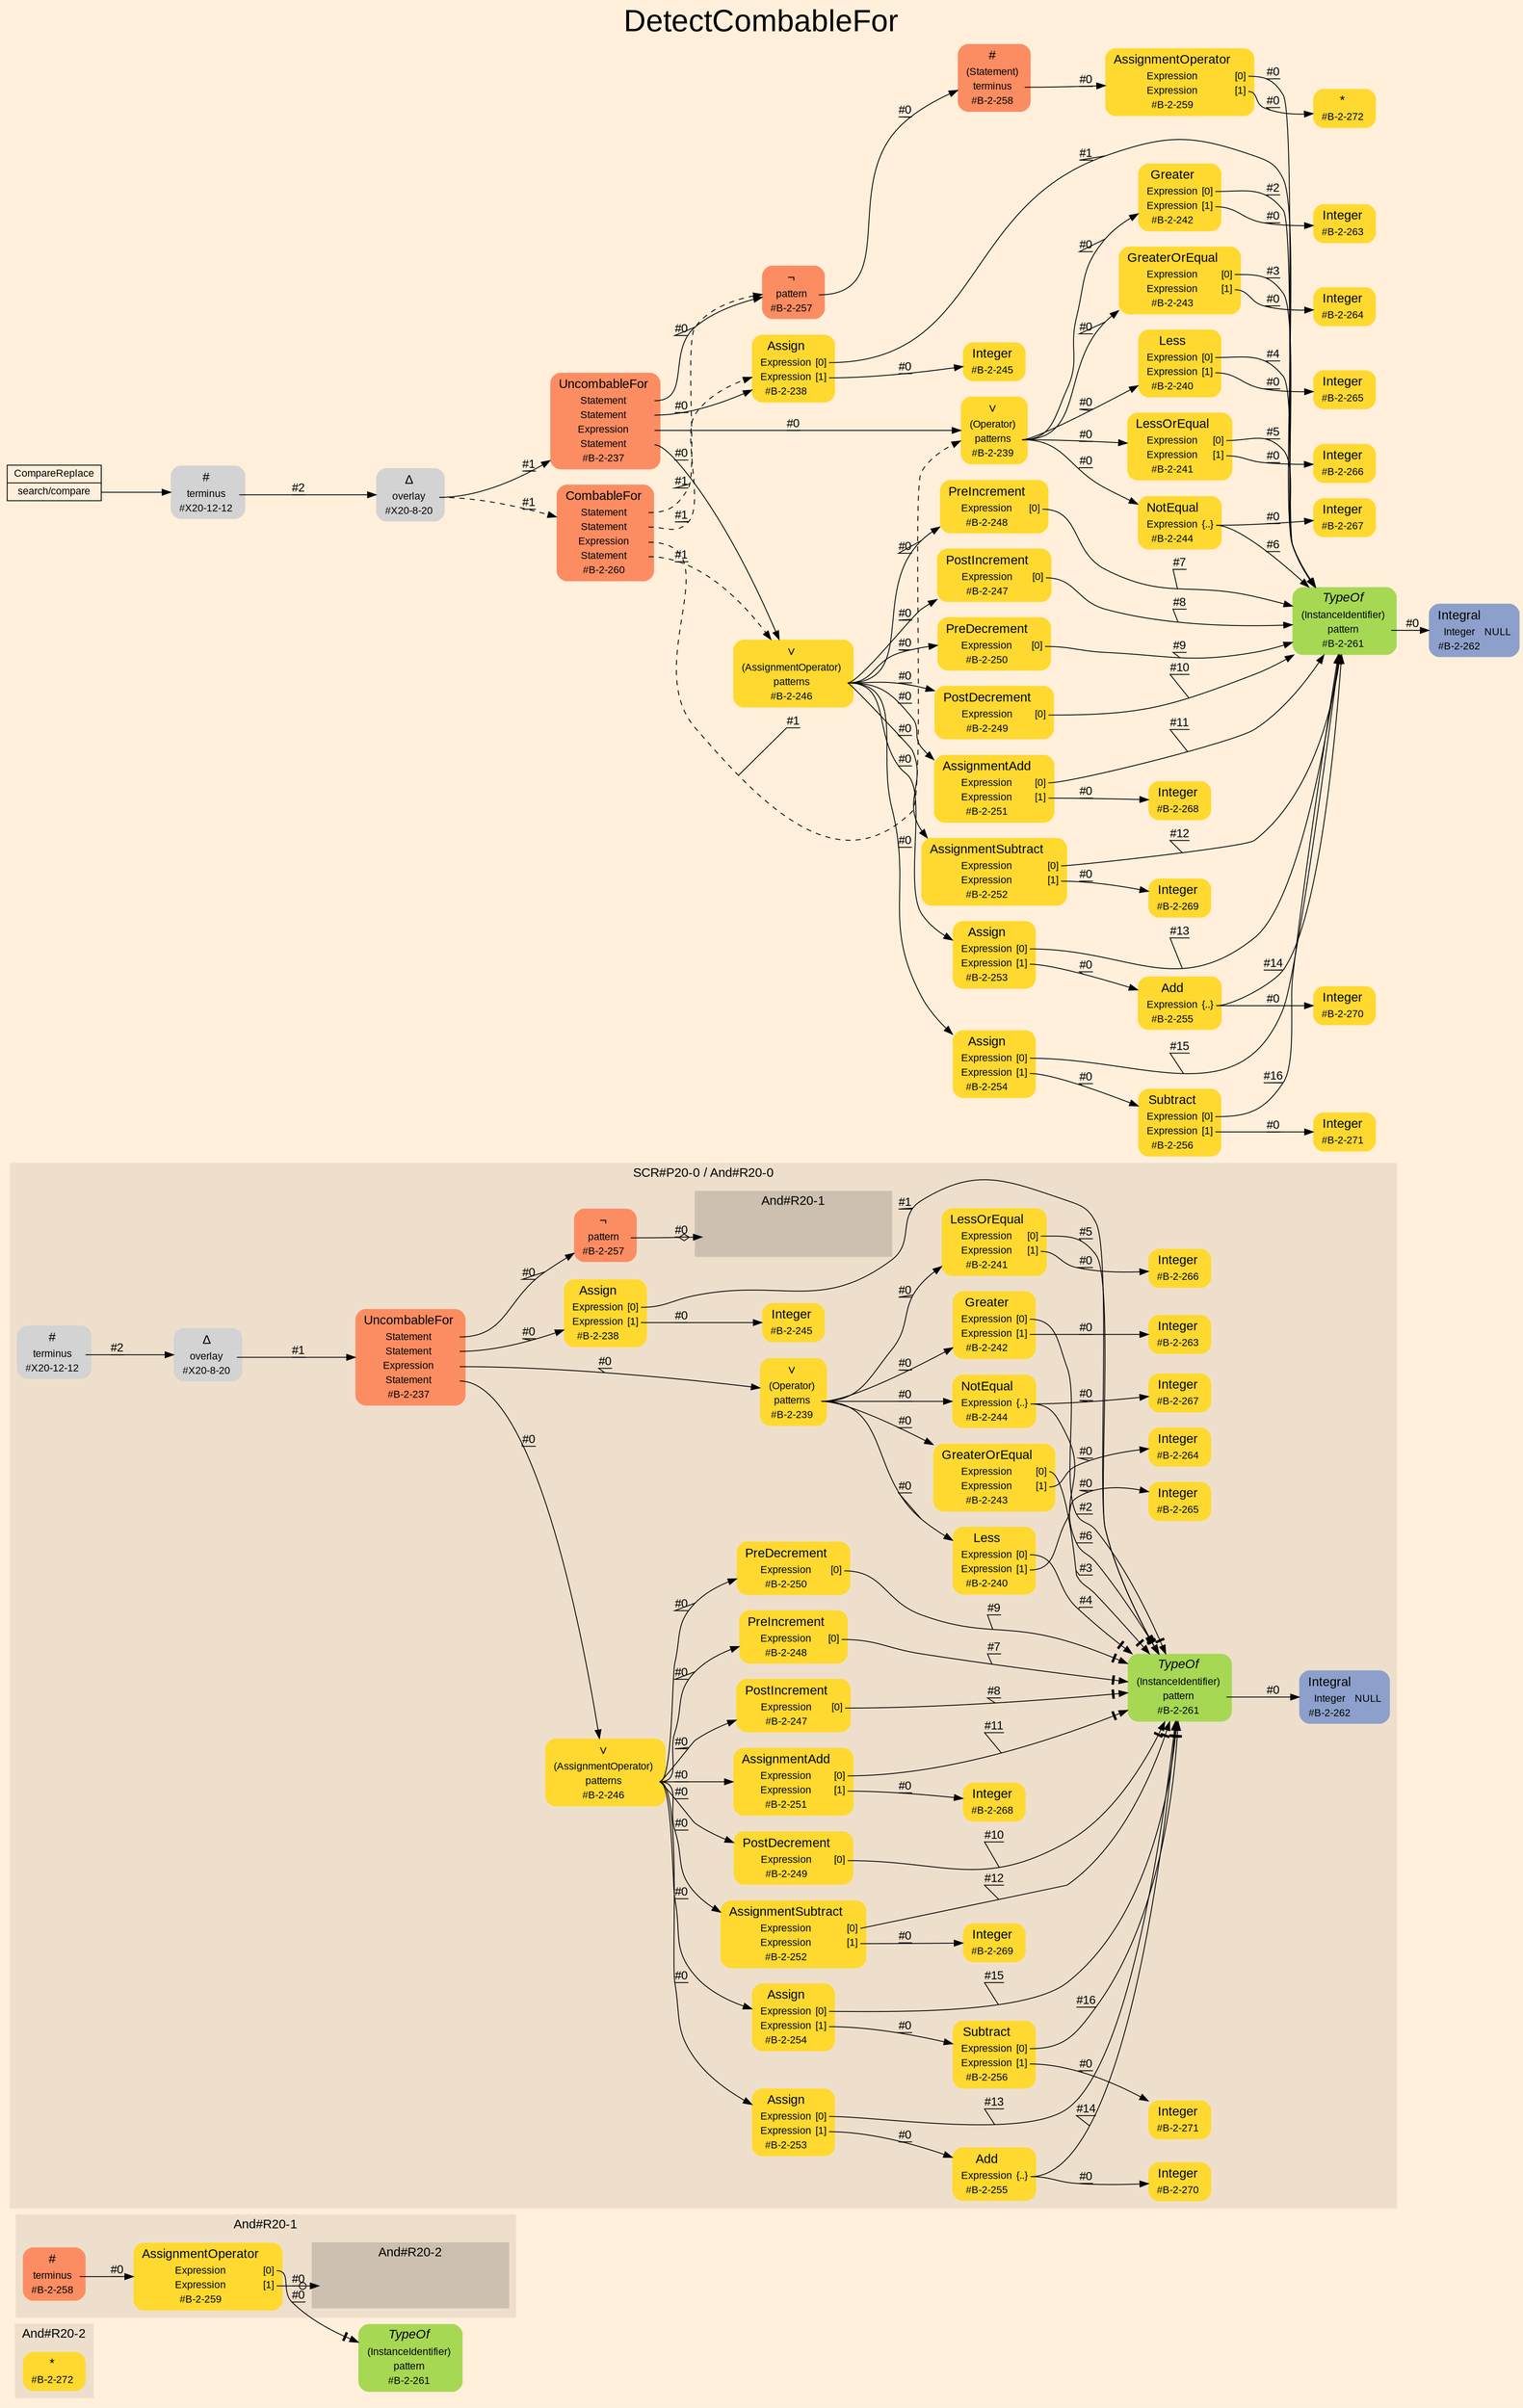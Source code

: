 digraph "DetectCombableFor" {
label = "DetectCombableFor"
labelloc = t
fontsize = "36"
graph [
    rankdir = "LR"
    ranksep = 0.3
    bgcolor = antiquewhite1
    color = black
    fontcolor = black
    fontname = "Arial"
];
node [
    fontname = "Arial"
];
edge [
    fontname = "Arial"
];

// -------------------- figure And#R20-2 --------------------
// -------- region And#R20-2 ----------
subgraph "clusterAnd#R20-2" {
    label = "And#R20-2"
    style = "filled"
    color = antiquewhite2
    fontsize = "15"
    "And#R20-2/#B-2-272" [
        // -------- block And#R20-2/#B-2-272 ----------
        shape = "plaintext"
        fillcolor = "/set28/6"
        label = <<TABLE BORDER="0" CELLBORDER="0" CELLSPACING="0">
         <TR><TD><FONT POINT-SIZE="15.0">*</FONT></TD><TD></TD></TR>
         <TR><TD>#B-2-272</TD><TD PORT="port0"></TD></TR>
        </TABLE>>
        style = "rounded,filled"
        fontsize = "12"
    ];
    
}


// -------------------- figure And#R20-1 --------------------
// -------- region And#R20-1 ----------
subgraph "clusterAnd#R20-1" {
    label = "And#R20-1"
    style = "filled"
    color = antiquewhite2
    fontsize = "15"
    "And#R20-1/#B-2-258" [
        // -------- block And#R20-1/#B-2-258 ----------
        shape = "plaintext"
        fillcolor = "/set28/2"
        label = <<TABLE BORDER="0" CELLBORDER="0" CELLSPACING="0">
         <TR><TD><FONT POINT-SIZE="15.0">#</FONT></TD><TD></TD></TR>
         <TR><TD>terminus</TD><TD PORT="port0"></TD></TR>
         <TR><TD>#B-2-258</TD><TD PORT="port1"></TD></TR>
        </TABLE>>
        style = "rounded,filled"
        fontsize = "12"
    ];
    
    "And#R20-1/#B-2-259" [
        // -------- block And#R20-1/#B-2-259 ----------
        shape = "plaintext"
        fillcolor = "/set28/6"
        label = <<TABLE BORDER="0" CELLBORDER="0" CELLSPACING="0">
         <TR><TD><FONT POINT-SIZE="15.0">AssignmentOperator</FONT></TD><TD></TD></TR>
         <TR><TD>Expression</TD><TD PORT="port0">[0]</TD></TR>
         <TR><TD>Expression</TD><TD PORT="port1">[1]</TD></TR>
         <TR><TD>#B-2-259</TD><TD PORT="port2"></TD></TR>
        </TABLE>>
        style = "rounded,filled"
        fontsize = "12"
    ];
    
    // -------- region And#R20-1/And#R20-2 ----------
    subgraph "clusterAnd#R20-1/And#R20-2" {
        label = "And#R20-2"
        style = "filled"
        color = antiquewhite3
        fontsize = "15"
        "And#R20-1/And#R20-2/#B-2-272" [
            // -------- block And#R20-1/And#R20-2/#B-2-272 ----------
            shape = none
            fillcolor = "/set28/6"
            style = "invisible"
        ];
        
    }
    
}

"And#R20-1/#B-2-261" [
    // -------- block And#R20-1/#B-2-261 ----------
    shape = "plaintext"
    fillcolor = "/set28/5"
    label = <<TABLE BORDER="0" CELLBORDER="0" CELLSPACING="0">
     <TR><TD><FONT POINT-SIZE="15.0"><I>TypeOf</I></FONT></TD><TD></TD></TR>
     <TR><TD>(InstanceIdentifier)</TD><TD PORT="port0"></TD></TR>
     <TR><TD>pattern</TD><TD PORT="port1"></TD></TR>
     <TR><TD>#B-2-261</TD><TD PORT="port2"></TD></TR>
    </TABLE>>
    style = "rounded,filled"
    fontsize = "12"
];

"And#R20-1/#B-2-258":port0 -> "And#R20-1/#B-2-259" [
    label = "#0"
    decorate = true
    color = black
    fontcolor = black
];

"And#R20-1/#B-2-259":port0 -> "And#R20-1/#B-2-261" [
    arrowhead="normalnonetee"
    label = "#0"
    decorate = true
    color = black
    fontcolor = black
];

"And#R20-1/#B-2-259":port1 -> "And#R20-1/And#R20-2/#B-2-272" [
    arrowhead="normalnoneodot"
    label = "#0"
    decorate = true
    color = black
    fontcolor = black
];


// -------------------- figure And#R20-0 --------------------
// -------- region And#R20-0 ----------
subgraph "clusterAnd#R20-0" {
    label = "SCR#P20-0 / And#R20-0"
    style = "filled"
    color = antiquewhite2
    fontsize = "15"
    "And#R20-0/#B-2-249" [
        // -------- block And#R20-0/#B-2-249 ----------
        shape = "plaintext"
        fillcolor = "/set28/6"
        label = <<TABLE BORDER="0" CELLBORDER="0" CELLSPACING="0">
         <TR><TD><FONT POINT-SIZE="15.0">PostDecrement</FONT></TD><TD></TD></TR>
         <TR><TD>Expression</TD><TD PORT="port0">[0]</TD></TR>
         <TR><TD>#B-2-249</TD><TD PORT="port1"></TD></TR>
        </TABLE>>
        style = "rounded,filled"
        fontsize = "12"
    ];
    
    "And#R20-0/#B-2-246" [
        // -------- block And#R20-0/#B-2-246 ----------
        shape = "plaintext"
        fillcolor = "/set28/6"
        label = <<TABLE BORDER="0" CELLBORDER="0" CELLSPACING="0">
         <TR><TD><FONT POINT-SIZE="15.0">∨</FONT></TD><TD></TD></TR>
         <TR><TD>(AssignmentOperator)</TD><TD PORT="port0"></TD></TR>
         <TR><TD>patterns</TD><TD PORT="port1"></TD></TR>
         <TR><TD>#B-2-246</TD><TD PORT="port2"></TD></TR>
        </TABLE>>
        style = "rounded,filled"
        fontsize = "12"
    ];
    
    "And#R20-0/#B-2-242" [
        // -------- block And#R20-0/#B-2-242 ----------
        shape = "plaintext"
        fillcolor = "/set28/6"
        label = <<TABLE BORDER="0" CELLBORDER="0" CELLSPACING="0">
         <TR><TD><FONT POINT-SIZE="15.0">Greater</FONT></TD><TD></TD></TR>
         <TR><TD>Expression</TD><TD PORT="port0">[0]</TD></TR>
         <TR><TD>Expression</TD><TD PORT="port1">[1]</TD></TR>
         <TR><TD>#B-2-242</TD><TD PORT="port2"></TD></TR>
        </TABLE>>
        style = "rounded,filled"
        fontsize = "12"
    ];
    
    "And#R20-0/#B-2-256" [
        // -------- block And#R20-0/#B-2-256 ----------
        shape = "plaintext"
        fillcolor = "/set28/6"
        label = <<TABLE BORDER="0" CELLBORDER="0" CELLSPACING="0">
         <TR><TD><FONT POINT-SIZE="15.0">Subtract</FONT></TD><TD></TD></TR>
         <TR><TD>Expression</TD><TD PORT="port0">[0]</TD></TR>
         <TR><TD>Expression</TD><TD PORT="port1">[1]</TD></TR>
         <TR><TD>#B-2-256</TD><TD PORT="port2"></TD></TR>
        </TABLE>>
        style = "rounded,filled"
        fontsize = "12"
    ];
    
    "And#R20-0/#B-2-263" [
        // -------- block And#R20-0/#B-2-263 ----------
        shape = "plaintext"
        fillcolor = "/set28/6"
        label = <<TABLE BORDER="0" CELLBORDER="0" CELLSPACING="0">
         <TR><TD><FONT POINT-SIZE="15.0">Integer</FONT></TD><TD></TD></TR>
         <TR><TD>#B-2-263</TD><TD PORT="port0"></TD></TR>
        </TABLE>>
        style = "rounded,filled"
        fontsize = "12"
    ];
    
    "And#R20-0/#B-2-262" [
        // -------- block And#R20-0/#B-2-262 ----------
        shape = "plaintext"
        fillcolor = "/set28/3"
        label = <<TABLE BORDER="0" CELLBORDER="0" CELLSPACING="0">
         <TR><TD><FONT POINT-SIZE="15.0">Integral</FONT></TD><TD></TD></TR>
         <TR><TD>Integer</TD><TD PORT="port0">NULL</TD></TR>
         <TR><TD>#B-2-262</TD><TD PORT="port1"></TD></TR>
        </TABLE>>
        style = "rounded,filled"
        fontsize = "12"
    ];
    
    "And#R20-0/#B-2-241" [
        // -------- block And#R20-0/#B-2-241 ----------
        shape = "plaintext"
        fillcolor = "/set28/6"
        label = <<TABLE BORDER="0" CELLBORDER="0" CELLSPACING="0">
         <TR><TD><FONT POINT-SIZE="15.0">LessOrEqual</FONT></TD><TD></TD></TR>
         <TR><TD>Expression</TD><TD PORT="port0">[0]</TD></TR>
         <TR><TD>Expression</TD><TD PORT="port1">[1]</TD></TR>
         <TR><TD>#B-2-241</TD><TD PORT="port2"></TD></TR>
        </TABLE>>
        style = "rounded,filled"
        fontsize = "12"
    ];
    
    "And#R20-0/#B-2-253" [
        // -------- block And#R20-0/#B-2-253 ----------
        shape = "plaintext"
        fillcolor = "/set28/6"
        label = <<TABLE BORDER="0" CELLBORDER="0" CELLSPACING="0">
         <TR><TD><FONT POINT-SIZE="15.0">Assign</FONT></TD><TD></TD></TR>
         <TR><TD>Expression</TD><TD PORT="port0">[0]</TD></TR>
         <TR><TD>Expression</TD><TD PORT="port1">[1]</TD></TR>
         <TR><TD>#B-2-253</TD><TD PORT="port2"></TD></TR>
        </TABLE>>
        style = "rounded,filled"
        fontsize = "12"
    ];
    
    "And#R20-0/#B-2-252" [
        // -------- block And#R20-0/#B-2-252 ----------
        shape = "plaintext"
        fillcolor = "/set28/6"
        label = <<TABLE BORDER="0" CELLBORDER="0" CELLSPACING="0">
         <TR><TD><FONT POINT-SIZE="15.0">AssignmentSubtract</FONT></TD><TD></TD></TR>
         <TR><TD>Expression</TD><TD PORT="port0">[0]</TD></TR>
         <TR><TD>Expression</TD><TD PORT="port1">[1]</TD></TR>
         <TR><TD>#B-2-252</TD><TD PORT="port2"></TD></TR>
        </TABLE>>
        style = "rounded,filled"
        fontsize = "12"
    ];
    
    "And#R20-0/#B-2-264" [
        // -------- block And#R20-0/#B-2-264 ----------
        shape = "plaintext"
        fillcolor = "/set28/6"
        label = <<TABLE BORDER="0" CELLBORDER="0" CELLSPACING="0">
         <TR><TD><FONT POINT-SIZE="15.0">Integer</FONT></TD><TD></TD></TR>
         <TR><TD>#B-2-264</TD><TD PORT="port0"></TD></TR>
        </TABLE>>
        style = "rounded,filled"
        fontsize = "12"
    ];
    
    "And#R20-0/#B-2-238" [
        // -------- block And#R20-0/#B-2-238 ----------
        shape = "plaintext"
        fillcolor = "/set28/6"
        label = <<TABLE BORDER="0" CELLBORDER="0" CELLSPACING="0">
         <TR><TD><FONT POINT-SIZE="15.0">Assign</FONT></TD><TD></TD></TR>
         <TR><TD>Expression</TD><TD PORT="port0">[0]</TD></TR>
         <TR><TD>Expression</TD><TD PORT="port1">[1]</TD></TR>
         <TR><TD>#B-2-238</TD><TD PORT="port2"></TD></TR>
        </TABLE>>
        style = "rounded,filled"
        fontsize = "12"
    ];
    
    "And#R20-0/#X20-12-12" [
        // -------- block And#R20-0/#X20-12-12 ----------
        shape = "plaintext"
        label = <<TABLE BORDER="0" CELLBORDER="0" CELLSPACING="0">
         <TR><TD><FONT POINT-SIZE="15.0">#</FONT></TD><TD></TD></TR>
         <TR><TD>terminus</TD><TD PORT="port0"></TD></TR>
         <TR><TD>#X20-12-12</TD><TD PORT="port1"></TD></TR>
        </TABLE>>
        style = "rounded,filled"
        fontsize = "12"
    ];
    
    "And#R20-0/#B-2-239" [
        // -------- block And#R20-0/#B-2-239 ----------
        shape = "plaintext"
        fillcolor = "/set28/6"
        label = <<TABLE BORDER="0" CELLBORDER="0" CELLSPACING="0">
         <TR><TD><FONT POINT-SIZE="15.0">∨</FONT></TD><TD></TD></TR>
         <TR><TD>(Operator)</TD><TD PORT="port0"></TD></TR>
         <TR><TD>patterns</TD><TD PORT="port1"></TD></TR>
         <TR><TD>#B-2-239</TD><TD PORT="port2"></TD></TR>
        </TABLE>>
        style = "rounded,filled"
        fontsize = "12"
    ];
    
    "And#R20-0/#B-2-257" [
        // -------- block And#R20-0/#B-2-257 ----------
        shape = "plaintext"
        fillcolor = "/set28/2"
        label = <<TABLE BORDER="0" CELLBORDER="0" CELLSPACING="0">
         <TR><TD><FONT POINT-SIZE="15.0">¬</FONT></TD><TD></TD></TR>
         <TR><TD>pattern</TD><TD PORT="port0"></TD></TR>
         <TR><TD>#B-2-257</TD><TD PORT="port1"></TD></TR>
        </TABLE>>
        style = "rounded,filled"
        fontsize = "12"
    ];
    
    "And#R20-0/#B-2-266" [
        // -------- block And#R20-0/#B-2-266 ----------
        shape = "plaintext"
        fillcolor = "/set28/6"
        label = <<TABLE BORDER="0" CELLBORDER="0" CELLSPACING="0">
         <TR><TD><FONT POINT-SIZE="15.0">Integer</FONT></TD><TD></TD></TR>
         <TR><TD>#B-2-266</TD><TD PORT="port0"></TD></TR>
        </TABLE>>
        style = "rounded,filled"
        fontsize = "12"
    ];
    
    "And#R20-0/#B-2-255" [
        // -------- block And#R20-0/#B-2-255 ----------
        shape = "plaintext"
        fillcolor = "/set28/6"
        label = <<TABLE BORDER="0" CELLBORDER="0" CELLSPACING="0">
         <TR><TD><FONT POINT-SIZE="15.0">Add</FONT></TD><TD></TD></TR>
         <TR><TD>Expression</TD><TD PORT="port0">{..}</TD></TR>
         <TR><TD>#B-2-255</TD><TD PORT="port1"></TD></TR>
        </TABLE>>
        style = "rounded,filled"
        fontsize = "12"
    ];
    
    "And#R20-0/#B-2-254" [
        // -------- block And#R20-0/#B-2-254 ----------
        shape = "plaintext"
        fillcolor = "/set28/6"
        label = <<TABLE BORDER="0" CELLBORDER="0" CELLSPACING="0">
         <TR><TD><FONT POINT-SIZE="15.0">Assign</FONT></TD><TD></TD></TR>
         <TR><TD>Expression</TD><TD PORT="port0">[0]</TD></TR>
         <TR><TD>Expression</TD><TD PORT="port1">[1]</TD></TR>
         <TR><TD>#B-2-254</TD><TD PORT="port2"></TD></TR>
        </TABLE>>
        style = "rounded,filled"
        fontsize = "12"
    ];
    
    "And#R20-0/#B-2-261" [
        // -------- block And#R20-0/#B-2-261 ----------
        shape = "plaintext"
        fillcolor = "/set28/5"
        label = <<TABLE BORDER="0" CELLBORDER="0" CELLSPACING="0">
         <TR><TD><FONT POINT-SIZE="15.0"><I>TypeOf</I></FONT></TD><TD></TD></TR>
         <TR><TD>(InstanceIdentifier)</TD><TD PORT="port0"></TD></TR>
         <TR><TD>pattern</TD><TD PORT="port1"></TD></TR>
         <TR><TD>#B-2-261</TD><TD PORT="port2"></TD></TR>
        </TABLE>>
        style = "rounded,filled"
        fontsize = "12"
    ];
    
    "And#R20-0/#B-2-267" [
        // -------- block And#R20-0/#B-2-267 ----------
        shape = "plaintext"
        fillcolor = "/set28/6"
        label = <<TABLE BORDER="0" CELLBORDER="0" CELLSPACING="0">
         <TR><TD><FONT POINT-SIZE="15.0">Integer</FONT></TD><TD></TD></TR>
         <TR><TD>#B-2-267</TD><TD PORT="port0"></TD></TR>
        </TABLE>>
        style = "rounded,filled"
        fontsize = "12"
    ];
    
    "And#R20-0/#B-2-240" [
        // -------- block And#R20-0/#B-2-240 ----------
        shape = "plaintext"
        fillcolor = "/set28/6"
        label = <<TABLE BORDER="0" CELLBORDER="0" CELLSPACING="0">
         <TR><TD><FONT POINT-SIZE="15.0">Less</FONT></TD><TD></TD></TR>
         <TR><TD>Expression</TD><TD PORT="port0">[0]</TD></TR>
         <TR><TD>Expression</TD><TD PORT="port1">[1]</TD></TR>
         <TR><TD>#B-2-240</TD><TD PORT="port2"></TD></TR>
        </TABLE>>
        style = "rounded,filled"
        fontsize = "12"
    ];
    
    "And#R20-0/#B-2-247" [
        // -------- block And#R20-0/#B-2-247 ----------
        shape = "plaintext"
        fillcolor = "/set28/6"
        label = <<TABLE BORDER="0" CELLBORDER="0" CELLSPACING="0">
         <TR><TD><FONT POINT-SIZE="15.0">PostIncrement</FONT></TD><TD></TD></TR>
         <TR><TD>Expression</TD><TD PORT="port0">[0]</TD></TR>
         <TR><TD>#B-2-247</TD><TD PORT="port1"></TD></TR>
        </TABLE>>
        style = "rounded,filled"
        fontsize = "12"
    ];
    
    "And#R20-0/#X20-8-20" [
        // -------- block And#R20-0/#X20-8-20 ----------
        shape = "plaintext"
        label = <<TABLE BORDER="0" CELLBORDER="0" CELLSPACING="0">
         <TR><TD><FONT POINT-SIZE="15.0">Δ</FONT></TD><TD></TD></TR>
         <TR><TD>overlay</TD><TD PORT="port0"></TD></TR>
         <TR><TD>#X20-8-20</TD><TD PORT="port1"></TD></TR>
        </TABLE>>
        style = "rounded,filled"
        fontsize = "12"
    ];
    
    "And#R20-0/#B-2-268" [
        // -------- block And#R20-0/#B-2-268 ----------
        shape = "plaintext"
        fillcolor = "/set28/6"
        label = <<TABLE BORDER="0" CELLBORDER="0" CELLSPACING="0">
         <TR><TD><FONT POINT-SIZE="15.0">Integer</FONT></TD><TD></TD></TR>
         <TR><TD>#B-2-268</TD><TD PORT="port0"></TD></TR>
        </TABLE>>
        style = "rounded,filled"
        fontsize = "12"
    ];
    
    "And#R20-0/#B-2-243" [
        // -------- block And#R20-0/#B-2-243 ----------
        shape = "plaintext"
        fillcolor = "/set28/6"
        label = <<TABLE BORDER="0" CELLBORDER="0" CELLSPACING="0">
         <TR><TD><FONT POINT-SIZE="15.0">GreaterOrEqual</FONT></TD><TD></TD></TR>
         <TR><TD>Expression</TD><TD PORT="port0">[0]</TD></TR>
         <TR><TD>Expression</TD><TD PORT="port1">[1]</TD></TR>
         <TR><TD>#B-2-243</TD><TD PORT="port2"></TD></TR>
        </TABLE>>
        style = "rounded,filled"
        fontsize = "12"
    ];
    
    "And#R20-0/#B-2-251" [
        // -------- block And#R20-0/#B-2-251 ----------
        shape = "plaintext"
        fillcolor = "/set28/6"
        label = <<TABLE BORDER="0" CELLBORDER="0" CELLSPACING="0">
         <TR><TD><FONT POINT-SIZE="15.0">AssignmentAdd</FONT></TD><TD></TD></TR>
         <TR><TD>Expression</TD><TD PORT="port0">[0]</TD></TR>
         <TR><TD>Expression</TD><TD PORT="port1">[1]</TD></TR>
         <TR><TD>#B-2-251</TD><TD PORT="port2"></TD></TR>
        </TABLE>>
        style = "rounded,filled"
        fontsize = "12"
    ];
    
    "And#R20-0/#B-2-245" [
        // -------- block And#R20-0/#B-2-245 ----------
        shape = "plaintext"
        fillcolor = "/set28/6"
        label = <<TABLE BORDER="0" CELLBORDER="0" CELLSPACING="0">
         <TR><TD><FONT POINT-SIZE="15.0">Integer</FONT></TD><TD></TD></TR>
         <TR><TD>#B-2-245</TD><TD PORT="port0"></TD></TR>
        </TABLE>>
        style = "rounded,filled"
        fontsize = "12"
    ];
    
    "And#R20-0/#B-2-269" [
        // -------- block And#R20-0/#B-2-269 ----------
        shape = "plaintext"
        fillcolor = "/set28/6"
        label = <<TABLE BORDER="0" CELLBORDER="0" CELLSPACING="0">
         <TR><TD><FONT POINT-SIZE="15.0">Integer</FONT></TD><TD></TD></TR>
         <TR><TD>#B-2-269</TD><TD PORT="port0"></TD></TR>
        </TABLE>>
        style = "rounded,filled"
        fontsize = "12"
    ];
    
    "And#R20-0/#B-2-271" [
        // -------- block And#R20-0/#B-2-271 ----------
        shape = "plaintext"
        fillcolor = "/set28/6"
        label = <<TABLE BORDER="0" CELLBORDER="0" CELLSPACING="0">
         <TR><TD><FONT POINT-SIZE="15.0">Integer</FONT></TD><TD></TD></TR>
         <TR><TD>#B-2-271</TD><TD PORT="port0"></TD></TR>
        </TABLE>>
        style = "rounded,filled"
        fontsize = "12"
    ];
    
    "And#R20-0/#B-2-270" [
        // -------- block And#R20-0/#B-2-270 ----------
        shape = "plaintext"
        fillcolor = "/set28/6"
        label = <<TABLE BORDER="0" CELLBORDER="0" CELLSPACING="0">
         <TR><TD><FONT POINT-SIZE="15.0">Integer</FONT></TD><TD></TD></TR>
         <TR><TD>#B-2-270</TD><TD PORT="port0"></TD></TR>
        </TABLE>>
        style = "rounded,filled"
        fontsize = "12"
    ];
    
    "And#R20-0/#B-2-248" [
        // -------- block And#R20-0/#B-2-248 ----------
        shape = "plaintext"
        fillcolor = "/set28/6"
        label = <<TABLE BORDER="0" CELLBORDER="0" CELLSPACING="0">
         <TR><TD><FONT POINT-SIZE="15.0">PreIncrement</FONT></TD><TD></TD></TR>
         <TR><TD>Expression</TD><TD PORT="port0">[0]</TD></TR>
         <TR><TD>#B-2-248</TD><TD PORT="port1"></TD></TR>
        </TABLE>>
        style = "rounded,filled"
        fontsize = "12"
    ];
    
    "And#R20-0/#B-2-265" [
        // -------- block And#R20-0/#B-2-265 ----------
        shape = "plaintext"
        fillcolor = "/set28/6"
        label = <<TABLE BORDER="0" CELLBORDER="0" CELLSPACING="0">
         <TR><TD><FONT POINT-SIZE="15.0">Integer</FONT></TD><TD></TD></TR>
         <TR><TD>#B-2-265</TD><TD PORT="port0"></TD></TR>
        </TABLE>>
        style = "rounded,filled"
        fontsize = "12"
    ];
    
    "And#R20-0/#B-2-237" [
        // -------- block And#R20-0/#B-2-237 ----------
        shape = "plaintext"
        fillcolor = "/set28/2"
        label = <<TABLE BORDER="0" CELLBORDER="0" CELLSPACING="0">
         <TR><TD><FONT POINT-SIZE="15.0">UncombableFor</FONT></TD><TD></TD></TR>
         <TR><TD>Statement</TD><TD PORT="port0"></TD></TR>
         <TR><TD>Statement</TD><TD PORT="port1"></TD></TR>
         <TR><TD>Expression</TD><TD PORT="port2"></TD></TR>
         <TR><TD>Statement</TD><TD PORT="port3"></TD></TR>
         <TR><TD>#B-2-237</TD><TD PORT="port4"></TD></TR>
        </TABLE>>
        style = "rounded,filled"
        fontsize = "12"
    ];
    
    "And#R20-0/#B-2-250" [
        // -------- block And#R20-0/#B-2-250 ----------
        shape = "plaintext"
        fillcolor = "/set28/6"
        label = <<TABLE BORDER="0" CELLBORDER="0" CELLSPACING="0">
         <TR><TD><FONT POINT-SIZE="15.0">PreDecrement</FONT></TD><TD></TD></TR>
         <TR><TD>Expression</TD><TD PORT="port0">[0]</TD></TR>
         <TR><TD>#B-2-250</TD><TD PORT="port1"></TD></TR>
        </TABLE>>
        style = "rounded,filled"
        fontsize = "12"
    ];
    
    "And#R20-0/#B-2-244" [
        // -------- block And#R20-0/#B-2-244 ----------
        shape = "plaintext"
        fillcolor = "/set28/6"
        label = <<TABLE BORDER="0" CELLBORDER="0" CELLSPACING="0">
         <TR><TD><FONT POINT-SIZE="15.0">NotEqual</FONT></TD><TD></TD></TR>
         <TR><TD>Expression</TD><TD PORT="port0">{..}</TD></TR>
         <TR><TD>#B-2-244</TD><TD PORT="port1"></TD></TR>
        </TABLE>>
        style = "rounded,filled"
        fontsize = "12"
    ];
    
    // -------- region And#R20-0/And#R20-1 ----------
    subgraph "clusterAnd#R20-0/And#R20-1" {
        label = "And#R20-1"
        style = "filled"
        color = antiquewhite3
        fontsize = "15"
        "And#R20-0/And#R20-1/#B-2-258" [
            // -------- block And#R20-0/And#R20-1/#B-2-258 ----------
            shape = none
            fillcolor = "/set28/2"
            style = "invisible"
        ];
        
    }
    
}

"And#R20-0/#B-2-249":port0 -> "And#R20-0/#B-2-261" [
    arrowhead="normalnonetee"
    label = "#10"
    decorate = true
    color = black
    fontcolor = black
];

"And#R20-0/#B-2-246":port1 -> "And#R20-0/#B-2-248" [
    label = "#0"
    decorate = true
    color = black
    fontcolor = black
];

"And#R20-0/#B-2-246":port1 -> "And#R20-0/#B-2-247" [
    label = "#0"
    decorate = true
    color = black
    fontcolor = black
];

"And#R20-0/#B-2-246":port1 -> "And#R20-0/#B-2-250" [
    label = "#0"
    decorate = true
    color = black
    fontcolor = black
];

"And#R20-0/#B-2-246":port1 -> "And#R20-0/#B-2-249" [
    label = "#0"
    decorate = true
    color = black
    fontcolor = black
];

"And#R20-0/#B-2-246":port1 -> "And#R20-0/#B-2-251" [
    label = "#0"
    decorate = true
    color = black
    fontcolor = black
];

"And#R20-0/#B-2-246":port1 -> "And#R20-0/#B-2-252" [
    label = "#0"
    decorate = true
    color = black
    fontcolor = black
];

"And#R20-0/#B-2-246":port1 -> "And#R20-0/#B-2-253" [
    label = "#0"
    decorate = true
    color = black
    fontcolor = black
];

"And#R20-0/#B-2-246":port1 -> "And#R20-0/#B-2-254" [
    label = "#0"
    decorate = true
    color = black
    fontcolor = black
];

"And#R20-0/#B-2-242":port0 -> "And#R20-0/#B-2-261" [
    arrowhead="normalnonetee"
    label = "#2"
    decorate = true
    color = black
    fontcolor = black
];

"And#R20-0/#B-2-242":port1 -> "And#R20-0/#B-2-263" [
    label = "#0"
    decorate = true
    color = black
    fontcolor = black
];

"And#R20-0/#B-2-256":port0 -> "And#R20-0/#B-2-261" [
    arrowhead="normalnonetee"
    label = "#16"
    decorate = true
    color = black
    fontcolor = black
];

"And#R20-0/#B-2-256":port1 -> "And#R20-0/#B-2-271" [
    label = "#0"
    decorate = true
    color = black
    fontcolor = black
];

"And#R20-0/#B-2-241":port0 -> "And#R20-0/#B-2-261" [
    arrowhead="normalnonetee"
    label = "#5"
    decorate = true
    color = black
    fontcolor = black
];

"And#R20-0/#B-2-241":port1 -> "And#R20-0/#B-2-266" [
    label = "#0"
    decorate = true
    color = black
    fontcolor = black
];

"And#R20-0/#B-2-253":port0 -> "And#R20-0/#B-2-261" [
    arrowhead="normalnonetee"
    label = "#13"
    decorate = true
    color = black
    fontcolor = black
];

"And#R20-0/#B-2-253":port1 -> "And#R20-0/#B-2-255" [
    label = "#0"
    decorate = true
    color = black
    fontcolor = black
];

"And#R20-0/#B-2-252":port0 -> "And#R20-0/#B-2-261" [
    arrowhead="normalnonetee"
    label = "#12"
    decorate = true
    color = black
    fontcolor = black
];

"And#R20-0/#B-2-252":port1 -> "And#R20-0/#B-2-269" [
    label = "#0"
    decorate = true
    color = black
    fontcolor = black
];

"And#R20-0/#B-2-238":port0 -> "And#R20-0/#B-2-261" [
    arrowhead="normalnonebox"
    label = "#1"
    decorate = true
    color = black
    fontcolor = black
];

"And#R20-0/#B-2-238":port1 -> "And#R20-0/#B-2-245" [
    label = "#0"
    decorate = true
    color = black
    fontcolor = black
];

"And#R20-0/#X20-12-12":port0 -> "And#R20-0/#X20-8-20" [
    label = "#2"
    decorate = true
    color = black
    fontcolor = black
];

"And#R20-0/#B-2-239":port1 -> "And#R20-0/#B-2-242" [
    label = "#0"
    decorate = true
    color = black
    fontcolor = black
];

"And#R20-0/#B-2-239":port1 -> "And#R20-0/#B-2-243" [
    label = "#0"
    decorate = true
    color = black
    fontcolor = black
];

"And#R20-0/#B-2-239":port1 -> "And#R20-0/#B-2-240" [
    label = "#0"
    decorate = true
    color = black
    fontcolor = black
];

"And#R20-0/#B-2-239":port1 -> "And#R20-0/#B-2-241" [
    label = "#0"
    decorate = true
    color = black
    fontcolor = black
];

"And#R20-0/#B-2-239":port1 -> "And#R20-0/#B-2-244" [
    label = "#0"
    decorate = true
    color = black
    fontcolor = black
];

"And#R20-0/#B-2-257":port0 -> "And#R20-0/And#R20-1/#B-2-258" [
    arrowhead="normalnoneodiamond"
    label = "#0"
    decorate = true
    color = black
    fontcolor = black
];

"And#R20-0/#B-2-255":port0 -> "And#R20-0/#B-2-261" [
    arrowhead="normalnonetee"
    label = "#14"
    decorate = true
    color = black
    fontcolor = black
];

"And#R20-0/#B-2-255":port0 -> "And#R20-0/#B-2-270" [
    label = "#0"
    decorate = true
    color = black
    fontcolor = black
];

"And#R20-0/#B-2-254":port0 -> "And#R20-0/#B-2-261" [
    arrowhead="normalnonetee"
    label = "#15"
    decorate = true
    color = black
    fontcolor = black
];

"And#R20-0/#B-2-254":port1 -> "And#R20-0/#B-2-256" [
    label = "#0"
    decorate = true
    color = black
    fontcolor = black
];

"And#R20-0/#B-2-261":port1 -> "And#R20-0/#B-2-262" [
    label = "#0"
    decorate = true
    color = black
    fontcolor = black
];

"And#R20-0/#B-2-240":port0 -> "And#R20-0/#B-2-261" [
    arrowhead="normalnonetee"
    label = "#4"
    decorate = true
    color = black
    fontcolor = black
];

"And#R20-0/#B-2-240":port1 -> "And#R20-0/#B-2-265" [
    label = "#0"
    decorate = true
    color = black
    fontcolor = black
];

"And#R20-0/#B-2-247":port0 -> "And#R20-0/#B-2-261" [
    arrowhead="normalnonetee"
    label = "#8"
    decorate = true
    color = black
    fontcolor = black
];

"And#R20-0/#X20-8-20":port0 -> "And#R20-0/#B-2-237" [
    label = "#1"
    decorate = true
    color = black
    fontcolor = black
];

"And#R20-0/#B-2-243":port0 -> "And#R20-0/#B-2-261" [
    arrowhead="normalnonetee"
    label = "#3"
    decorate = true
    color = black
    fontcolor = black
];

"And#R20-0/#B-2-243":port1 -> "And#R20-0/#B-2-264" [
    label = "#0"
    decorate = true
    color = black
    fontcolor = black
];

"And#R20-0/#B-2-251":port0 -> "And#R20-0/#B-2-261" [
    arrowhead="normalnonetee"
    label = "#11"
    decorate = true
    color = black
    fontcolor = black
];

"And#R20-0/#B-2-251":port1 -> "And#R20-0/#B-2-268" [
    label = "#0"
    decorate = true
    color = black
    fontcolor = black
];

"And#R20-0/#B-2-248":port0 -> "And#R20-0/#B-2-261" [
    arrowhead="normalnonetee"
    label = "#7"
    decorate = true
    color = black
    fontcolor = black
];

"And#R20-0/#B-2-237":port0 -> "And#R20-0/#B-2-257" [
    label = "#0"
    decorate = true
    color = black
    fontcolor = black
];

"And#R20-0/#B-2-237":port1 -> "And#R20-0/#B-2-238" [
    label = "#0"
    decorate = true
    color = black
    fontcolor = black
];

"And#R20-0/#B-2-237":port2 -> "And#R20-0/#B-2-239" [
    label = "#0"
    decorate = true
    color = black
    fontcolor = black
];

"And#R20-0/#B-2-237":port3 -> "And#R20-0/#B-2-246" [
    label = "#0"
    decorate = true
    color = black
    fontcolor = black
];

"And#R20-0/#B-2-250":port0 -> "And#R20-0/#B-2-261" [
    arrowhead="normalnonetee"
    label = "#9"
    decorate = true
    color = black
    fontcolor = black
];

"And#R20-0/#B-2-244":port0 -> "And#R20-0/#B-2-261" [
    arrowhead="normalnonetee"
    label = "#6"
    decorate = true
    color = black
    fontcolor = black
];

"And#R20-0/#B-2-244":port0 -> "And#R20-0/#B-2-267" [
    label = "#0"
    decorate = true
    color = black
    fontcolor = black
];


// -------------------- transformation figure --------------------
"CR#X20-10-20" [
    // -------- block CR#X20-10-20 ----------
    shape = "record"
    fillcolor = antiquewhite1
    label = "<fixed> CompareReplace | <port0> search/compare"
    style = "filled"
    fontsize = "12"
    color = black
    fontcolor = black
];

"#X20-12-12" [
    // -------- block #X20-12-12 ----------
    shape = "plaintext"
    label = <<TABLE BORDER="0" CELLBORDER="0" CELLSPACING="0">
     <TR><TD><FONT POINT-SIZE="15.0">#</FONT></TD><TD></TD></TR>
     <TR><TD>terminus</TD><TD PORT="port0"></TD></TR>
     <TR><TD>#X20-12-12</TD><TD PORT="port1"></TD></TR>
    </TABLE>>
    style = "rounded,filled"
    fontsize = "12"
];

"#X20-8-20" [
    // -------- block #X20-8-20 ----------
    shape = "plaintext"
    label = <<TABLE BORDER="0" CELLBORDER="0" CELLSPACING="0">
     <TR><TD><FONT POINT-SIZE="15.0">Δ</FONT></TD><TD></TD></TR>
     <TR><TD>overlay</TD><TD PORT="port0"></TD></TR>
     <TR><TD>#X20-8-20</TD><TD PORT="port1"></TD></TR>
    </TABLE>>
    style = "rounded,filled"
    fontsize = "12"
];

"#B-2-237" [
    // -------- block #B-2-237 ----------
    shape = "plaintext"
    fillcolor = "/set28/2"
    label = <<TABLE BORDER="0" CELLBORDER="0" CELLSPACING="0">
     <TR><TD><FONT POINT-SIZE="15.0">UncombableFor</FONT></TD><TD></TD></TR>
     <TR><TD>Statement</TD><TD PORT="port0"></TD></TR>
     <TR><TD>Statement</TD><TD PORT="port1"></TD></TR>
     <TR><TD>Expression</TD><TD PORT="port2"></TD></TR>
     <TR><TD>Statement</TD><TD PORT="port3"></TD></TR>
     <TR><TD>#B-2-237</TD><TD PORT="port4"></TD></TR>
    </TABLE>>
    style = "rounded,filled"
    fontsize = "12"
];

"#B-2-257" [
    // -------- block #B-2-257 ----------
    shape = "plaintext"
    fillcolor = "/set28/2"
    label = <<TABLE BORDER="0" CELLBORDER="0" CELLSPACING="0">
     <TR><TD><FONT POINT-SIZE="15.0">¬</FONT></TD><TD></TD></TR>
     <TR><TD>pattern</TD><TD PORT="port0"></TD></TR>
     <TR><TD>#B-2-257</TD><TD PORT="port1"></TD></TR>
    </TABLE>>
    style = "rounded,filled"
    fontsize = "12"
];

"#B-2-258" [
    // -------- block #B-2-258 ----------
    shape = "plaintext"
    fillcolor = "/set28/2"
    label = <<TABLE BORDER="0" CELLBORDER="0" CELLSPACING="0">
     <TR><TD><FONT POINT-SIZE="15.0">#</FONT></TD><TD></TD></TR>
     <TR><TD>(Statement)</TD><TD PORT="port0"></TD></TR>
     <TR><TD>terminus</TD><TD PORT="port1"></TD></TR>
     <TR><TD>#B-2-258</TD><TD PORT="port2"></TD></TR>
    </TABLE>>
    style = "rounded,filled"
    fontsize = "12"
];

"#B-2-259" [
    // -------- block #B-2-259 ----------
    shape = "plaintext"
    fillcolor = "/set28/6"
    label = <<TABLE BORDER="0" CELLBORDER="0" CELLSPACING="0">
     <TR><TD><FONT POINT-SIZE="15.0">AssignmentOperator</FONT></TD><TD></TD></TR>
     <TR><TD>Expression</TD><TD PORT="port0">[0]</TD></TR>
     <TR><TD>Expression</TD><TD PORT="port1">[1]</TD></TR>
     <TR><TD>#B-2-259</TD><TD PORT="port2"></TD></TR>
    </TABLE>>
    style = "rounded,filled"
    fontsize = "12"
];

"#B-2-261" [
    // -------- block #B-2-261 ----------
    shape = "plaintext"
    fillcolor = "/set28/5"
    label = <<TABLE BORDER="0" CELLBORDER="0" CELLSPACING="0">
     <TR><TD><FONT POINT-SIZE="15.0"><I>TypeOf</I></FONT></TD><TD></TD></TR>
     <TR><TD>(InstanceIdentifier)</TD><TD PORT="port0"></TD></TR>
     <TR><TD>pattern</TD><TD PORT="port1"></TD></TR>
     <TR><TD>#B-2-261</TD><TD PORT="port2"></TD></TR>
    </TABLE>>
    style = "rounded,filled"
    fontsize = "12"
];

"#B-2-262" [
    // -------- block #B-2-262 ----------
    shape = "plaintext"
    fillcolor = "/set28/3"
    label = <<TABLE BORDER="0" CELLBORDER="0" CELLSPACING="0">
     <TR><TD><FONT POINT-SIZE="15.0">Integral</FONT></TD><TD></TD></TR>
     <TR><TD>Integer</TD><TD PORT="port0">NULL</TD></TR>
     <TR><TD>#B-2-262</TD><TD PORT="port1"></TD></TR>
    </TABLE>>
    style = "rounded,filled"
    fontsize = "12"
];

"#B-2-272" [
    // -------- block #B-2-272 ----------
    shape = "plaintext"
    fillcolor = "/set28/6"
    label = <<TABLE BORDER="0" CELLBORDER="0" CELLSPACING="0">
     <TR><TD><FONT POINT-SIZE="15.0">*</FONT></TD><TD></TD></TR>
     <TR><TD>#B-2-272</TD><TD PORT="port0"></TD></TR>
    </TABLE>>
    style = "rounded,filled"
    fontsize = "12"
];

"#B-2-238" [
    // -------- block #B-2-238 ----------
    shape = "plaintext"
    fillcolor = "/set28/6"
    label = <<TABLE BORDER="0" CELLBORDER="0" CELLSPACING="0">
     <TR><TD><FONT POINT-SIZE="15.0">Assign</FONT></TD><TD></TD></TR>
     <TR><TD>Expression</TD><TD PORT="port0">[0]</TD></TR>
     <TR><TD>Expression</TD><TD PORT="port1">[1]</TD></TR>
     <TR><TD>#B-2-238</TD><TD PORT="port2"></TD></TR>
    </TABLE>>
    style = "rounded,filled"
    fontsize = "12"
];

"#B-2-245" [
    // -------- block #B-2-245 ----------
    shape = "plaintext"
    fillcolor = "/set28/6"
    label = <<TABLE BORDER="0" CELLBORDER="0" CELLSPACING="0">
     <TR><TD><FONT POINT-SIZE="15.0">Integer</FONT></TD><TD></TD></TR>
     <TR><TD>#B-2-245</TD><TD PORT="port0"></TD></TR>
    </TABLE>>
    style = "rounded,filled"
    fontsize = "12"
];

"#B-2-239" [
    // -------- block #B-2-239 ----------
    shape = "plaintext"
    fillcolor = "/set28/6"
    label = <<TABLE BORDER="0" CELLBORDER="0" CELLSPACING="0">
     <TR><TD><FONT POINT-SIZE="15.0">∨</FONT></TD><TD></TD></TR>
     <TR><TD>(Operator)</TD><TD PORT="port0"></TD></TR>
     <TR><TD>patterns</TD><TD PORT="port1"></TD></TR>
     <TR><TD>#B-2-239</TD><TD PORT="port2"></TD></TR>
    </TABLE>>
    style = "rounded,filled"
    fontsize = "12"
];

"#B-2-242" [
    // -------- block #B-2-242 ----------
    shape = "plaintext"
    fillcolor = "/set28/6"
    label = <<TABLE BORDER="0" CELLBORDER="0" CELLSPACING="0">
     <TR><TD><FONT POINT-SIZE="15.0">Greater</FONT></TD><TD></TD></TR>
     <TR><TD>Expression</TD><TD PORT="port0">[0]</TD></TR>
     <TR><TD>Expression</TD><TD PORT="port1">[1]</TD></TR>
     <TR><TD>#B-2-242</TD><TD PORT="port2"></TD></TR>
    </TABLE>>
    style = "rounded,filled"
    fontsize = "12"
];

"#B-2-263" [
    // -------- block #B-2-263 ----------
    shape = "plaintext"
    fillcolor = "/set28/6"
    label = <<TABLE BORDER="0" CELLBORDER="0" CELLSPACING="0">
     <TR><TD><FONT POINT-SIZE="15.0">Integer</FONT></TD><TD></TD></TR>
     <TR><TD>#B-2-263</TD><TD PORT="port0"></TD></TR>
    </TABLE>>
    style = "rounded,filled"
    fontsize = "12"
];

"#B-2-243" [
    // -------- block #B-2-243 ----------
    shape = "plaintext"
    fillcolor = "/set28/6"
    label = <<TABLE BORDER="0" CELLBORDER="0" CELLSPACING="0">
     <TR><TD><FONT POINT-SIZE="15.0">GreaterOrEqual</FONT></TD><TD></TD></TR>
     <TR><TD>Expression</TD><TD PORT="port0">[0]</TD></TR>
     <TR><TD>Expression</TD><TD PORT="port1">[1]</TD></TR>
     <TR><TD>#B-2-243</TD><TD PORT="port2"></TD></TR>
    </TABLE>>
    style = "rounded,filled"
    fontsize = "12"
];

"#B-2-264" [
    // -------- block #B-2-264 ----------
    shape = "plaintext"
    fillcolor = "/set28/6"
    label = <<TABLE BORDER="0" CELLBORDER="0" CELLSPACING="0">
     <TR><TD><FONT POINT-SIZE="15.0">Integer</FONT></TD><TD></TD></TR>
     <TR><TD>#B-2-264</TD><TD PORT="port0"></TD></TR>
    </TABLE>>
    style = "rounded,filled"
    fontsize = "12"
];

"#B-2-240" [
    // -------- block #B-2-240 ----------
    shape = "plaintext"
    fillcolor = "/set28/6"
    label = <<TABLE BORDER="0" CELLBORDER="0" CELLSPACING="0">
     <TR><TD><FONT POINT-SIZE="15.0">Less</FONT></TD><TD></TD></TR>
     <TR><TD>Expression</TD><TD PORT="port0">[0]</TD></TR>
     <TR><TD>Expression</TD><TD PORT="port1">[1]</TD></TR>
     <TR><TD>#B-2-240</TD><TD PORT="port2"></TD></TR>
    </TABLE>>
    style = "rounded,filled"
    fontsize = "12"
];

"#B-2-265" [
    // -------- block #B-2-265 ----------
    shape = "plaintext"
    fillcolor = "/set28/6"
    label = <<TABLE BORDER="0" CELLBORDER="0" CELLSPACING="0">
     <TR><TD><FONT POINT-SIZE="15.0">Integer</FONT></TD><TD></TD></TR>
     <TR><TD>#B-2-265</TD><TD PORT="port0"></TD></TR>
    </TABLE>>
    style = "rounded,filled"
    fontsize = "12"
];

"#B-2-241" [
    // -------- block #B-2-241 ----------
    shape = "plaintext"
    fillcolor = "/set28/6"
    label = <<TABLE BORDER="0" CELLBORDER="0" CELLSPACING="0">
     <TR><TD><FONT POINT-SIZE="15.0">LessOrEqual</FONT></TD><TD></TD></TR>
     <TR><TD>Expression</TD><TD PORT="port0">[0]</TD></TR>
     <TR><TD>Expression</TD><TD PORT="port1">[1]</TD></TR>
     <TR><TD>#B-2-241</TD><TD PORT="port2"></TD></TR>
    </TABLE>>
    style = "rounded,filled"
    fontsize = "12"
];

"#B-2-266" [
    // -------- block #B-2-266 ----------
    shape = "plaintext"
    fillcolor = "/set28/6"
    label = <<TABLE BORDER="0" CELLBORDER="0" CELLSPACING="0">
     <TR><TD><FONT POINT-SIZE="15.0">Integer</FONT></TD><TD></TD></TR>
     <TR><TD>#B-2-266</TD><TD PORT="port0"></TD></TR>
    </TABLE>>
    style = "rounded,filled"
    fontsize = "12"
];

"#B-2-244" [
    // -------- block #B-2-244 ----------
    shape = "plaintext"
    fillcolor = "/set28/6"
    label = <<TABLE BORDER="0" CELLBORDER="0" CELLSPACING="0">
     <TR><TD><FONT POINT-SIZE="15.0">NotEqual</FONT></TD><TD></TD></TR>
     <TR><TD>Expression</TD><TD PORT="port0">{..}</TD></TR>
     <TR><TD>#B-2-244</TD><TD PORT="port1"></TD></TR>
    </TABLE>>
    style = "rounded,filled"
    fontsize = "12"
];

"#B-2-267" [
    // -------- block #B-2-267 ----------
    shape = "plaintext"
    fillcolor = "/set28/6"
    label = <<TABLE BORDER="0" CELLBORDER="0" CELLSPACING="0">
     <TR><TD><FONT POINT-SIZE="15.0">Integer</FONT></TD><TD></TD></TR>
     <TR><TD>#B-2-267</TD><TD PORT="port0"></TD></TR>
    </TABLE>>
    style = "rounded,filled"
    fontsize = "12"
];

"#B-2-246" [
    // -------- block #B-2-246 ----------
    shape = "plaintext"
    fillcolor = "/set28/6"
    label = <<TABLE BORDER="0" CELLBORDER="0" CELLSPACING="0">
     <TR><TD><FONT POINT-SIZE="15.0">∨</FONT></TD><TD></TD></TR>
     <TR><TD>(AssignmentOperator)</TD><TD PORT="port0"></TD></TR>
     <TR><TD>patterns</TD><TD PORT="port1"></TD></TR>
     <TR><TD>#B-2-246</TD><TD PORT="port2"></TD></TR>
    </TABLE>>
    style = "rounded,filled"
    fontsize = "12"
];

"#B-2-248" [
    // -------- block #B-2-248 ----------
    shape = "plaintext"
    fillcolor = "/set28/6"
    label = <<TABLE BORDER="0" CELLBORDER="0" CELLSPACING="0">
     <TR><TD><FONT POINT-SIZE="15.0">PreIncrement</FONT></TD><TD></TD></TR>
     <TR><TD>Expression</TD><TD PORT="port0">[0]</TD></TR>
     <TR><TD>#B-2-248</TD><TD PORT="port1"></TD></TR>
    </TABLE>>
    style = "rounded,filled"
    fontsize = "12"
];

"#B-2-247" [
    // -------- block #B-2-247 ----------
    shape = "plaintext"
    fillcolor = "/set28/6"
    label = <<TABLE BORDER="0" CELLBORDER="0" CELLSPACING="0">
     <TR><TD><FONT POINT-SIZE="15.0">PostIncrement</FONT></TD><TD></TD></TR>
     <TR><TD>Expression</TD><TD PORT="port0">[0]</TD></TR>
     <TR><TD>#B-2-247</TD><TD PORT="port1"></TD></TR>
    </TABLE>>
    style = "rounded,filled"
    fontsize = "12"
];

"#B-2-250" [
    // -------- block #B-2-250 ----------
    shape = "plaintext"
    fillcolor = "/set28/6"
    label = <<TABLE BORDER="0" CELLBORDER="0" CELLSPACING="0">
     <TR><TD><FONT POINT-SIZE="15.0">PreDecrement</FONT></TD><TD></TD></TR>
     <TR><TD>Expression</TD><TD PORT="port0">[0]</TD></TR>
     <TR><TD>#B-2-250</TD><TD PORT="port1"></TD></TR>
    </TABLE>>
    style = "rounded,filled"
    fontsize = "12"
];

"#B-2-249" [
    // -------- block #B-2-249 ----------
    shape = "plaintext"
    fillcolor = "/set28/6"
    label = <<TABLE BORDER="0" CELLBORDER="0" CELLSPACING="0">
     <TR><TD><FONT POINT-SIZE="15.0">PostDecrement</FONT></TD><TD></TD></TR>
     <TR><TD>Expression</TD><TD PORT="port0">[0]</TD></TR>
     <TR><TD>#B-2-249</TD><TD PORT="port1"></TD></TR>
    </TABLE>>
    style = "rounded,filled"
    fontsize = "12"
];

"#B-2-251" [
    // -------- block #B-2-251 ----------
    shape = "plaintext"
    fillcolor = "/set28/6"
    label = <<TABLE BORDER="0" CELLBORDER="0" CELLSPACING="0">
     <TR><TD><FONT POINT-SIZE="15.0">AssignmentAdd</FONT></TD><TD></TD></TR>
     <TR><TD>Expression</TD><TD PORT="port0">[0]</TD></TR>
     <TR><TD>Expression</TD><TD PORT="port1">[1]</TD></TR>
     <TR><TD>#B-2-251</TD><TD PORT="port2"></TD></TR>
    </TABLE>>
    style = "rounded,filled"
    fontsize = "12"
];

"#B-2-268" [
    // -------- block #B-2-268 ----------
    shape = "plaintext"
    fillcolor = "/set28/6"
    label = <<TABLE BORDER="0" CELLBORDER="0" CELLSPACING="0">
     <TR><TD><FONT POINT-SIZE="15.0">Integer</FONT></TD><TD></TD></TR>
     <TR><TD>#B-2-268</TD><TD PORT="port0"></TD></TR>
    </TABLE>>
    style = "rounded,filled"
    fontsize = "12"
];

"#B-2-252" [
    // -------- block #B-2-252 ----------
    shape = "plaintext"
    fillcolor = "/set28/6"
    label = <<TABLE BORDER="0" CELLBORDER="0" CELLSPACING="0">
     <TR><TD><FONT POINT-SIZE="15.0">AssignmentSubtract</FONT></TD><TD></TD></TR>
     <TR><TD>Expression</TD><TD PORT="port0">[0]</TD></TR>
     <TR><TD>Expression</TD><TD PORT="port1">[1]</TD></TR>
     <TR><TD>#B-2-252</TD><TD PORT="port2"></TD></TR>
    </TABLE>>
    style = "rounded,filled"
    fontsize = "12"
];

"#B-2-269" [
    // -------- block #B-2-269 ----------
    shape = "plaintext"
    fillcolor = "/set28/6"
    label = <<TABLE BORDER="0" CELLBORDER="0" CELLSPACING="0">
     <TR><TD><FONT POINT-SIZE="15.0">Integer</FONT></TD><TD></TD></TR>
     <TR><TD>#B-2-269</TD><TD PORT="port0"></TD></TR>
    </TABLE>>
    style = "rounded,filled"
    fontsize = "12"
];

"#B-2-253" [
    // -------- block #B-2-253 ----------
    shape = "plaintext"
    fillcolor = "/set28/6"
    label = <<TABLE BORDER="0" CELLBORDER="0" CELLSPACING="0">
     <TR><TD><FONT POINT-SIZE="15.0">Assign</FONT></TD><TD></TD></TR>
     <TR><TD>Expression</TD><TD PORT="port0">[0]</TD></TR>
     <TR><TD>Expression</TD><TD PORT="port1">[1]</TD></TR>
     <TR><TD>#B-2-253</TD><TD PORT="port2"></TD></TR>
    </TABLE>>
    style = "rounded,filled"
    fontsize = "12"
];

"#B-2-255" [
    // -------- block #B-2-255 ----------
    shape = "plaintext"
    fillcolor = "/set28/6"
    label = <<TABLE BORDER="0" CELLBORDER="0" CELLSPACING="0">
     <TR><TD><FONT POINT-SIZE="15.0">Add</FONT></TD><TD></TD></TR>
     <TR><TD>Expression</TD><TD PORT="port0">{..}</TD></TR>
     <TR><TD>#B-2-255</TD><TD PORT="port1"></TD></TR>
    </TABLE>>
    style = "rounded,filled"
    fontsize = "12"
];

"#B-2-270" [
    // -------- block #B-2-270 ----------
    shape = "plaintext"
    fillcolor = "/set28/6"
    label = <<TABLE BORDER="0" CELLBORDER="0" CELLSPACING="0">
     <TR><TD><FONT POINT-SIZE="15.0">Integer</FONT></TD><TD></TD></TR>
     <TR><TD>#B-2-270</TD><TD PORT="port0"></TD></TR>
    </TABLE>>
    style = "rounded,filled"
    fontsize = "12"
];

"#B-2-254" [
    // -------- block #B-2-254 ----------
    shape = "plaintext"
    fillcolor = "/set28/6"
    label = <<TABLE BORDER="0" CELLBORDER="0" CELLSPACING="0">
     <TR><TD><FONT POINT-SIZE="15.0">Assign</FONT></TD><TD></TD></TR>
     <TR><TD>Expression</TD><TD PORT="port0">[0]</TD></TR>
     <TR><TD>Expression</TD><TD PORT="port1">[1]</TD></TR>
     <TR><TD>#B-2-254</TD><TD PORT="port2"></TD></TR>
    </TABLE>>
    style = "rounded,filled"
    fontsize = "12"
];

"#B-2-256" [
    // -------- block #B-2-256 ----------
    shape = "plaintext"
    fillcolor = "/set28/6"
    label = <<TABLE BORDER="0" CELLBORDER="0" CELLSPACING="0">
     <TR><TD><FONT POINT-SIZE="15.0">Subtract</FONT></TD><TD></TD></TR>
     <TR><TD>Expression</TD><TD PORT="port0">[0]</TD></TR>
     <TR><TD>Expression</TD><TD PORT="port1">[1]</TD></TR>
     <TR><TD>#B-2-256</TD><TD PORT="port2"></TD></TR>
    </TABLE>>
    style = "rounded,filled"
    fontsize = "12"
];

"#B-2-271" [
    // -------- block #B-2-271 ----------
    shape = "plaintext"
    fillcolor = "/set28/6"
    label = <<TABLE BORDER="0" CELLBORDER="0" CELLSPACING="0">
     <TR><TD><FONT POINT-SIZE="15.0">Integer</FONT></TD><TD></TD></TR>
     <TR><TD>#B-2-271</TD><TD PORT="port0"></TD></TR>
    </TABLE>>
    style = "rounded,filled"
    fontsize = "12"
];

"#B-2-260" [
    // -------- block #B-2-260 ----------
    shape = "plaintext"
    fillcolor = "/set28/2"
    label = <<TABLE BORDER="0" CELLBORDER="0" CELLSPACING="0">
     <TR><TD><FONT POINT-SIZE="15.0">CombableFor</FONT></TD><TD></TD></TR>
     <TR><TD>Statement</TD><TD PORT="port0"></TD></TR>
     <TR><TD>Statement</TD><TD PORT="port1"></TD></TR>
     <TR><TD>Expression</TD><TD PORT="port2"></TD></TR>
     <TR><TD>Statement</TD><TD PORT="port3"></TD></TR>
     <TR><TD>#B-2-260</TD><TD PORT="port4"></TD></TR>
    </TABLE>>
    style = "rounded,filled"
    fontsize = "12"
];

"CR#X20-10-20":port0 -> "#X20-12-12" [
    label = ""
    decorate = true
    color = black
    fontcolor = black
];

"#X20-12-12":port0 -> "#X20-8-20" [
    label = "#2"
    decorate = true
    color = black
    fontcolor = black
];

"#X20-8-20":port0 -> "#B-2-237" [
    label = "#1"
    decorate = true
    color = black
    fontcolor = black
];

"#X20-8-20":port0 -> "#B-2-260" [
    style="dashed"
    label = "#1"
    decorate = true
    color = black
    fontcolor = black
];

"#B-2-237":port0 -> "#B-2-257" [
    label = "#0"
    decorate = true
    color = black
    fontcolor = black
];

"#B-2-237":port1 -> "#B-2-238" [
    label = "#0"
    decorate = true
    color = black
    fontcolor = black
];

"#B-2-237":port2 -> "#B-2-239" [
    label = "#0"
    decorate = true
    color = black
    fontcolor = black
];

"#B-2-237":port3 -> "#B-2-246" [
    label = "#0"
    decorate = true
    color = black
    fontcolor = black
];

"#B-2-257":port0 -> "#B-2-258" [
    label = "#0"
    decorate = true
    color = black
    fontcolor = black
];

"#B-2-258":port1 -> "#B-2-259" [
    label = "#0"
    decorate = true
    color = black
    fontcolor = black
];

"#B-2-259":port0 -> "#B-2-261" [
    label = "#0"
    decorate = true
    color = black
    fontcolor = black
];

"#B-2-259":port1 -> "#B-2-272" [
    label = "#0"
    decorate = true
    color = black
    fontcolor = black
];

"#B-2-261":port1 -> "#B-2-262" [
    label = "#0"
    decorate = true
    color = black
    fontcolor = black
];

"#B-2-238":port0 -> "#B-2-261" [
    label = "#1"
    decorate = true
    color = black
    fontcolor = black
];

"#B-2-238":port1 -> "#B-2-245" [
    label = "#0"
    decorate = true
    color = black
    fontcolor = black
];

"#B-2-239":port1 -> "#B-2-242" [
    label = "#0"
    decorate = true
    color = black
    fontcolor = black
];

"#B-2-239":port1 -> "#B-2-243" [
    label = "#0"
    decorate = true
    color = black
    fontcolor = black
];

"#B-2-239":port1 -> "#B-2-240" [
    label = "#0"
    decorate = true
    color = black
    fontcolor = black
];

"#B-2-239":port1 -> "#B-2-241" [
    label = "#0"
    decorate = true
    color = black
    fontcolor = black
];

"#B-2-239":port1 -> "#B-2-244" [
    label = "#0"
    decorate = true
    color = black
    fontcolor = black
];

"#B-2-242":port0 -> "#B-2-261" [
    label = "#2"
    decorate = true
    color = black
    fontcolor = black
];

"#B-2-242":port1 -> "#B-2-263" [
    label = "#0"
    decorate = true
    color = black
    fontcolor = black
];

"#B-2-243":port0 -> "#B-2-261" [
    label = "#3"
    decorate = true
    color = black
    fontcolor = black
];

"#B-2-243":port1 -> "#B-2-264" [
    label = "#0"
    decorate = true
    color = black
    fontcolor = black
];

"#B-2-240":port0 -> "#B-2-261" [
    label = "#4"
    decorate = true
    color = black
    fontcolor = black
];

"#B-2-240":port1 -> "#B-2-265" [
    label = "#0"
    decorate = true
    color = black
    fontcolor = black
];

"#B-2-241":port0 -> "#B-2-261" [
    label = "#5"
    decorate = true
    color = black
    fontcolor = black
];

"#B-2-241":port1 -> "#B-2-266" [
    label = "#0"
    decorate = true
    color = black
    fontcolor = black
];

"#B-2-244":port0 -> "#B-2-261" [
    label = "#6"
    decorate = true
    color = black
    fontcolor = black
];

"#B-2-244":port0 -> "#B-2-267" [
    label = "#0"
    decorate = true
    color = black
    fontcolor = black
];

"#B-2-246":port1 -> "#B-2-248" [
    label = "#0"
    decorate = true
    color = black
    fontcolor = black
];

"#B-2-246":port1 -> "#B-2-247" [
    label = "#0"
    decorate = true
    color = black
    fontcolor = black
];

"#B-2-246":port1 -> "#B-2-250" [
    label = "#0"
    decorate = true
    color = black
    fontcolor = black
];

"#B-2-246":port1 -> "#B-2-249" [
    label = "#0"
    decorate = true
    color = black
    fontcolor = black
];

"#B-2-246":port1 -> "#B-2-251" [
    label = "#0"
    decorate = true
    color = black
    fontcolor = black
];

"#B-2-246":port1 -> "#B-2-252" [
    label = "#0"
    decorate = true
    color = black
    fontcolor = black
];

"#B-2-246":port1 -> "#B-2-253" [
    label = "#0"
    decorate = true
    color = black
    fontcolor = black
];

"#B-2-246":port1 -> "#B-2-254" [
    label = "#0"
    decorate = true
    color = black
    fontcolor = black
];

"#B-2-248":port0 -> "#B-2-261" [
    label = "#7"
    decorate = true
    color = black
    fontcolor = black
];

"#B-2-247":port0 -> "#B-2-261" [
    label = "#8"
    decorate = true
    color = black
    fontcolor = black
];

"#B-2-250":port0 -> "#B-2-261" [
    label = "#9"
    decorate = true
    color = black
    fontcolor = black
];

"#B-2-249":port0 -> "#B-2-261" [
    label = "#10"
    decorate = true
    color = black
    fontcolor = black
];

"#B-2-251":port0 -> "#B-2-261" [
    label = "#11"
    decorate = true
    color = black
    fontcolor = black
];

"#B-2-251":port1 -> "#B-2-268" [
    label = "#0"
    decorate = true
    color = black
    fontcolor = black
];

"#B-2-252":port0 -> "#B-2-261" [
    label = "#12"
    decorate = true
    color = black
    fontcolor = black
];

"#B-2-252":port1 -> "#B-2-269" [
    label = "#0"
    decorate = true
    color = black
    fontcolor = black
];

"#B-2-253":port0 -> "#B-2-261" [
    label = "#13"
    decorate = true
    color = black
    fontcolor = black
];

"#B-2-253":port1 -> "#B-2-255" [
    label = "#0"
    decorate = true
    color = black
    fontcolor = black
];

"#B-2-255":port0 -> "#B-2-261" [
    label = "#14"
    decorate = true
    color = black
    fontcolor = black
];

"#B-2-255":port0 -> "#B-2-270" [
    label = "#0"
    decorate = true
    color = black
    fontcolor = black
];

"#B-2-254":port0 -> "#B-2-261" [
    label = "#15"
    decorate = true
    color = black
    fontcolor = black
];

"#B-2-254":port1 -> "#B-2-256" [
    label = "#0"
    decorate = true
    color = black
    fontcolor = black
];

"#B-2-256":port0 -> "#B-2-261" [
    label = "#16"
    decorate = true
    color = black
    fontcolor = black
];

"#B-2-256":port1 -> "#B-2-271" [
    label = "#0"
    decorate = true
    color = black
    fontcolor = black
];

"#B-2-260":port0 -> "#B-2-257" [
    style="dashed"
    label = "#1"
    decorate = true
    color = black
    fontcolor = black
];

"#B-2-260":port1 -> "#B-2-238" [
    style="dashed"
    label = "#1"
    decorate = true
    color = black
    fontcolor = black
];

"#B-2-260":port2 -> "#B-2-239" [
    style="dashed"
    label = "#1"
    decorate = true
    color = black
    fontcolor = black
];

"#B-2-260":port3 -> "#B-2-246" [
    style="dashed"
    label = "#1"
    decorate = true
    color = black
    fontcolor = black
];


}
